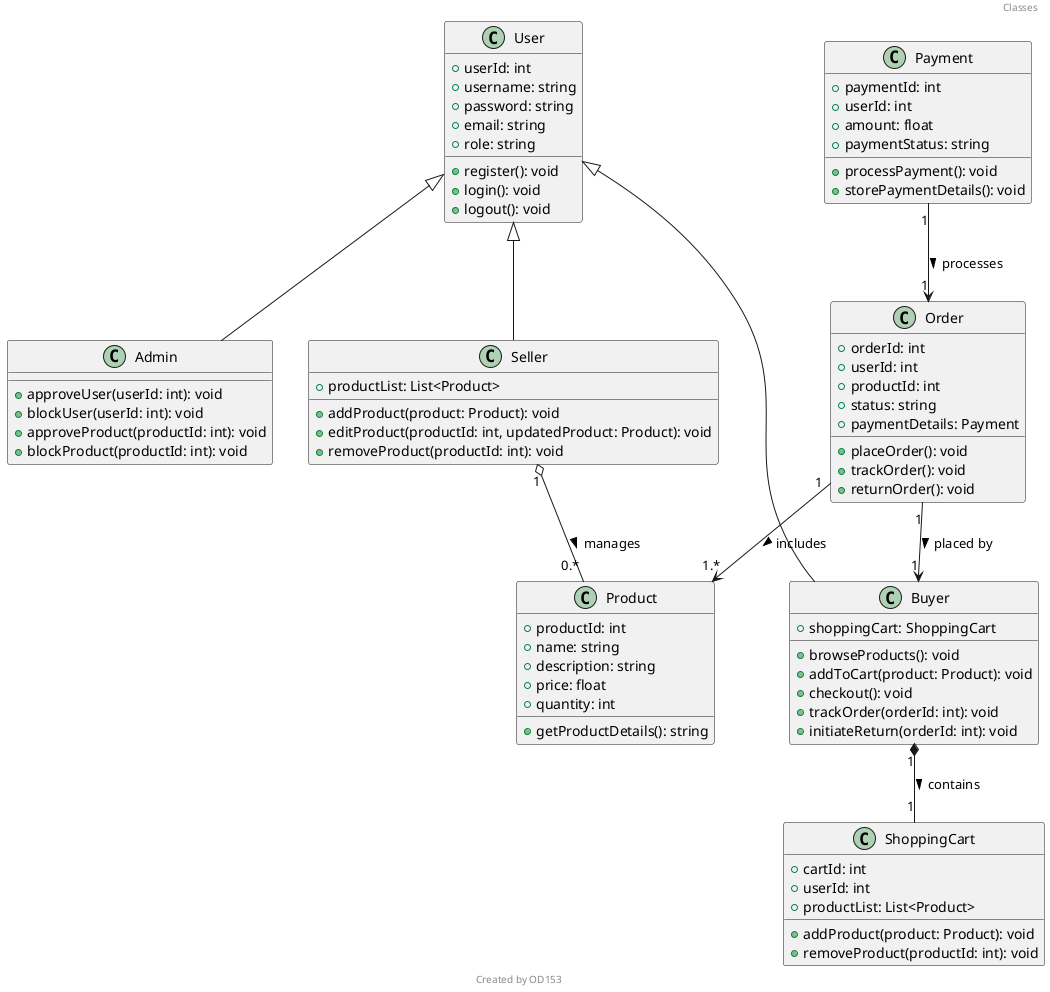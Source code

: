 @startuml
header Classes
footer Created by OD153
class User {
    +userId: int
    +username: string
    +password: string
    +email: string
    +role: string
    +register(): void
    +login(): void
    +logout(): void
}

class Buyer {
    +shoppingCart: ShoppingCart
    +browseProducts(): void
    +addToCart(product: Product): void
    +checkout(): void
    +trackOrder(orderId: int): void
    +initiateReturn(orderId: int): void
}

class Seller {
    +productList: List<Product>
    +addProduct(product: Product): void
    +editProduct(productId: int, updatedProduct: Product): void
    +removeProduct(productId: int): void
}

class Admin {
    +approveUser(userId: int): void
    +blockUser(userId: int): void
    +approveProduct(productId: int): void
    +blockProduct(productId: int): void
}

class Product {
    +productId: int
    +name: string
    +description: string
    +price: float
    +quantity: int
    +getProductDetails(): string
}

class Order {
    +orderId: int
    +userId: int
    +productId: int
    +status: string
    +paymentDetails: Payment
    +placeOrder(): void
    +trackOrder(): void
    +returnOrder(): void
}

class Payment {
    +paymentId: int
    +userId: int
    +amount: float
    +paymentStatus: string
    +processPayment(): void
    +storePaymentDetails(): void
}

class ShoppingCart {
    +cartId: int
    +userId: int
    +productList: List<Product>
    +addProduct(product: Product): void
    +removeProduct(productId: int): void
}

' Inheritance relationships
User <|-- Admin
User <|-- Buyer
User <|-- Seller

' Composition and Aggregation relationships
Buyer "1" *-- "1" ShoppingCart : contains >
Seller "1" o-- "0.*" Product : manages >
Order "1" --> "1" Buyer : placed by >
Order "1" --> "1.*" Product : includes >
Payment "1" --> "1" Order : processes >

@enduml